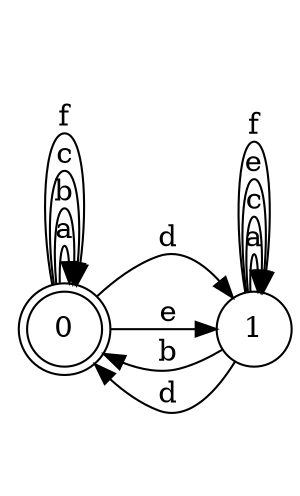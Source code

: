 digraph n2_4 {
__start0 [label="" shape="none"];

rankdir=LR;
size="8,5";

s0 [style="rounded,filled", color="black", fillcolor="white" shape="doublecircle", label="0"];
s1 [style="filled", color="black", fillcolor="white" shape="circle", label="1"];
s0 -> s0 [label="a"];
s0 -> s0 [label="b"];
s0 -> s0 [label="c"];
s0 -> s1 [label="d"];
s0 -> s1 [label="e"];
s0 -> s0 [label="f"];
s1 -> s1 [label="a"];
s1 -> s0 [label="b"];
s1 -> s1 [label="c"];
s1 -> s0 [label="d"];
s1 -> s1 [label="e"];
s1 -> s1 [label="f"];

}
